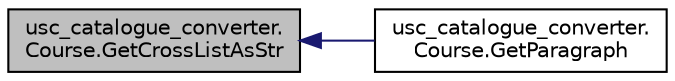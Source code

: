 digraph "usc_catalogue_converter.Course.GetCrossListAsStr"
{
  edge [fontname="Helvetica",fontsize="10",labelfontname="Helvetica",labelfontsize="10"];
  node [fontname="Helvetica",fontsize="10",shape=record];
  rankdir="LR";
  Node17 [label="usc_catalogue_converter.\lCourse.GetCrossListAsStr",height=0.2,width=0.4,color="black", fillcolor="grey75", style="filled", fontcolor="black"];
  Node17 -> Node18 [dir="back",color="midnightblue",fontsize="10",style="solid",fontname="Helvetica"];
  Node18 [label="usc_catalogue_converter.\lCourse.GetParagraph",height=0.2,width=0.4,color="black", fillcolor="white", style="filled",URL="$d5/d58/classusc__catalogue__converter_1_1_course.html#a50e3901a04829bff3fb5654e4fb46559"];
}
